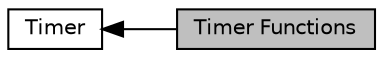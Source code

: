 digraph "Timer Functions"
{
  edge [fontname="Helvetica",fontsize="10",labelfontname="Helvetica",labelfontsize="10"];
  node [fontname="Helvetica",fontsize="10",shape=record];
  rankdir=LR;
  Node1 [label="Timer",height=0.2,width=0.4,color="black", fillcolor="white", style="filled",URL="$group___s_d___t_i_m.html",tooltip="Timer configuration and control. "];
  Node0 [label="Timer Functions",height=0.2,width=0.4,color="black", fillcolor="grey75", style="filled", fontcolor="black"];
  Node1->Node0 [shape=plaintext, dir="back", style="solid"];
}
